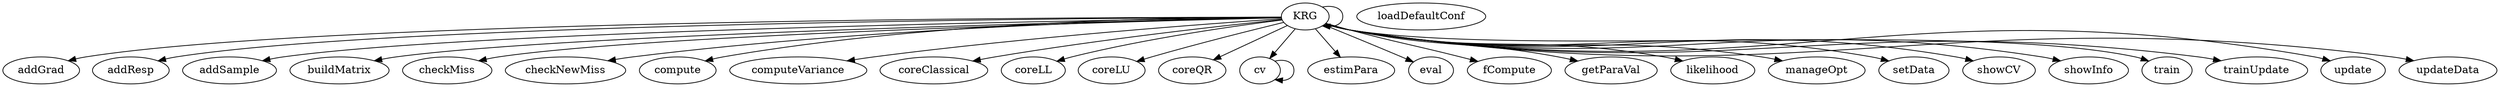 /* Created by mdot for Matlab */
digraph m2html {
  KRG -> KRG;
  KRG -> addGrad;
  KRG -> addResp;
  KRG -> addSample;
  KRG -> buildMatrix;
  KRG -> checkMiss;
  KRG -> checkNewMiss;
  KRG -> compute;
  KRG -> computeVariance;
  KRG -> coreClassical;
  KRG -> coreLL;
  KRG -> coreLU;
  KRG -> coreQR;
  KRG -> cv;
  KRG -> estimPara;
  KRG -> eval;
  KRG -> fCompute;
  KRG -> getParaVal;
  KRG -> likelihood;
  KRG -> manageOpt;
  KRG -> setData;
  KRG -> showCV;
  KRG -> showInfo;
  KRG -> train;
  KRG -> trainUpdate;
  KRG -> update;
  KRG -> updateData;
  cv -> cv;

  KRG [URL="KRG.html"];
  addGrad [URL="addGrad.html"];
  addResp [URL="addResp.html"];
  addSample [URL="addSample.html"];
  buildMatrix [URL="buildMatrix.html"];
  checkMiss [URL="checkMiss.html"];
  checkNewMiss [URL="checkNewMiss.html"];
  compute [URL="compute.html"];
  computeVariance [URL="computeVariance.html"];
  coreClassical [URL="coreClassical.html"];
  coreLL [URL="coreLL.html"];
  coreLU [URL="coreLU.html"];
  coreQR [URL="coreQR.html"];
  cv [URL="cv.html"];
  estimPara [URL="estimPara.html"];
  eval [URL="eval.html"];
  fCompute [URL="fCompute.html"];
  getParaVal [URL="getParaVal.html"];
  likelihood [URL="likelihood.html"];
  loadDefaultConf [URL="loadDefaultConf.html"];
  manageOpt [URL="manageOpt.html"];
  setData [URL="setData.html"];
  showCV [URL="showCV.html"];
  showInfo [URL="showInfo.html"];
  train [URL="train.html"];
  trainUpdate [URL="trainUpdate.html"];
  update [URL="update.html"];
  updateData [URL="updateData.html"];
}